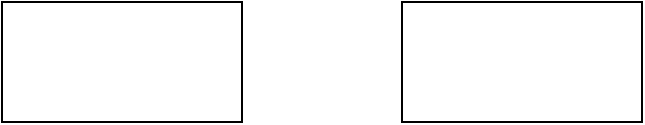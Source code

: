 <mxfile version="20.5.1" type="github">
  <diagram id="TdEhDBRSCIq1zbgm76gQ" name="Страница 1">
    <mxGraphModel dx="1038" dy="571" grid="1" gridSize="10" guides="1" tooltips="1" connect="1" arrows="1" fold="1" page="1" pageScale="1" pageWidth="827" pageHeight="1169" math="0" shadow="0">
      <root>
        <mxCell id="0" />
        <mxCell id="1" parent="0" />
        <mxCell id="r_TT3XI4CQaKWWOXeNRb-1" value="" style="rounded=0;whiteSpace=wrap;html=1;" vertex="1" parent="1">
          <mxGeometry x="140" y="190" width="120" height="60" as="geometry" />
        </mxCell>
        <mxCell id="r_TT3XI4CQaKWWOXeNRb-2" value="" style="rounded=0;whiteSpace=wrap;html=1;" vertex="1" parent="1">
          <mxGeometry x="340" y="190" width="120" height="60" as="geometry" />
        </mxCell>
      </root>
    </mxGraphModel>
  </diagram>
</mxfile>
